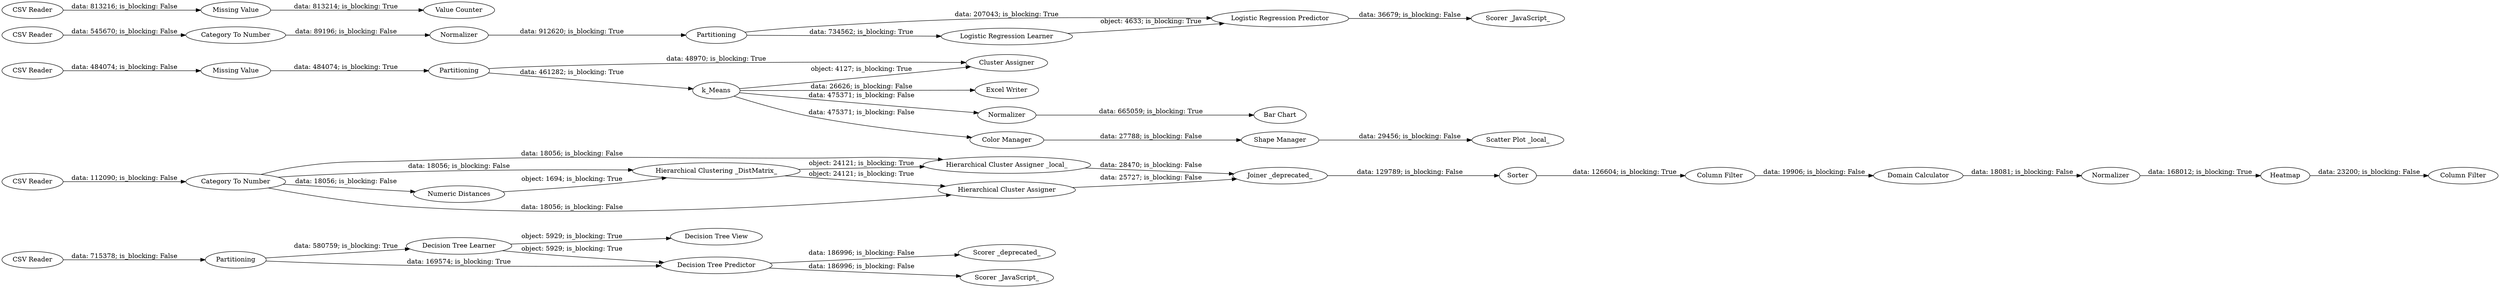 digraph {
	"6814552763334634816_31" [label="Scorer _deprecated_"]
	"6814552763334634816_19" [label="Category To Number"]
	"6814552763334634816_43" [label="Numeric Distances"]
	"6814552763334634816_9" [label=Heatmap]
	"6814552763334634816_62" [label="Excel Writer"]
	"6814552763334634816_7" [label="Cluster Assigner"]
	"6814552763334634816_49" [label="Hierarchical Cluster Assigner _local_"]
	"6814552763334634816_58" [label=Normalizer]
	"6814552763334634816_3" [label="Logistic Regression Predictor"]
	"6814552763334634816_46" [label="CSV Reader"]
	"6814552763334634816_45" [label="Hierarchical Clustering _DistMatrix_"]
	"6814552763334634816_24" [label=Sorter]
	"6814552763334634816_12" [label=Partitioning]
	"6814552763334634816_61" [label="Bar Chart"]
	"6814552763334634816_5" [label=Normalizer]
	"6814552763334634816_57" [label="CSV Reader"]
	"6814552763334634816_52" [label=Normalizer]
	"6814552763334634816_13" [label="Scorer _JavaScript_"]
	"6814552763334634816_47" [label="Hierarchical Cluster Assigner"]
	"6814552763334634816_51" [label="Column Filter"]
	"6814552763334634816_50" [label="Column Filter"]
	"6814552763334634816_40" [label="CSV Reader"]
	"6814552763334634816_60" [label="Missing Value"]
	"6814552763334634816_44" [label="Joiner _deprecated_"]
	"6814552763334634816_2" [label="Logistic Regression Learner"]
	"6814552763334634816_55" [label=k_Means]
	"6814552763334634816_28" [label=Partitioning]
	"6814552763334634816_53" [label="Shape Manager"]
	"6814552763334634816_34" [label="Scorer _JavaScript_"]
	"6814552763334634816_56" [label="Color Manager"]
	"6814552763334634816_29" [label="Decision Tree Learner"]
	"6814552763334634816_33" [label="CSV Reader"]
	"6814552763334634816_4" [label="CSV Reader"]
	"6814552763334634816_54" [label="Scatter Plot _local_"]
	"6814552763334634816_38" [label="Missing Value"]
	"6814552763334634816_35" [label="Category To Number"]
	"6814552763334634816_27" [label="Decision Tree View"]
	"6814552763334634816_42" [label="Value Counter"]
	"6814552763334634816_30" [label="Decision Tree Predictor"]
	"6814552763334634816_48" [label="Domain Calculator"]
	"6814552763334634816_6" [label=Partitioning]
	"6814552763334634816_19" -> "6814552763334634816_45" [label="data: 18056; is_blocking: False"]
	"6814552763334634816_33" -> "6814552763334634816_28" [label="data: 715378; is_blocking: False"]
	"6814552763334634816_19" -> "6814552763334634816_43" [label="data: 18056; is_blocking: False"]
	"6814552763334634816_3" -> "6814552763334634816_13" [label="data: 36679; is_blocking: False"]
	"6814552763334634816_9" -> "6814552763334634816_51" [label="data: 23200; is_blocking: False"]
	"6814552763334634816_24" -> "6814552763334634816_50" [label="data: 126604; is_blocking: True"]
	"6814552763334634816_35" -> "6814552763334634816_5" [label="data: 89196; is_blocking: False"]
	"6814552763334634816_55" -> "6814552763334634816_62" [label="data: 26626; is_blocking: False"]
	"6814552763334634816_28" -> "6814552763334634816_30" [label="data: 169574; is_blocking: True"]
	"6814552763334634816_46" -> "6814552763334634816_19" [label="data: 112090; is_blocking: False"]
	"6814552763334634816_30" -> "6814552763334634816_31" [label="data: 186996; is_blocking: False"]
	"6814552763334634816_43" -> "6814552763334634816_45" [label="object: 1694; is_blocking: True"]
	"6814552763334634816_19" -> "6814552763334634816_49" [label="data: 18056; is_blocking: False"]
	"6814552763334634816_49" -> "6814552763334634816_44" [label="data: 28470; is_blocking: False"]
	"6814552763334634816_19" -> "6814552763334634816_47" [label="data: 18056; is_blocking: False"]
	"6814552763334634816_47" -> "6814552763334634816_44" [label="data: 25727; is_blocking: False"]
	"6814552763334634816_30" -> "6814552763334634816_34" [label="data: 186996; is_blocking: False"]
	"6814552763334634816_2" -> "6814552763334634816_3" [label="object: 4633; is_blocking: True"]
	"6814552763334634816_45" -> "6814552763334634816_47" [label="object: 24121; is_blocking: True"]
	"6814552763334634816_28" -> "6814552763334634816_29" [label="data: 580759; is_blocking: True"]
	"6814552763334634816_55" -> "6814552763334634816_7" [label="object: 4127; is_blocking: True"]
	"6814552763334634816_53" -> "6814552763334634816_54" [label="data: 29456; is_blocking: False"]
	"6814552763334634816_12" -> "6814552763334634816_2" [label="data: 734562; is_blocking: True"]
	"6814552763334634816_44" -> "6814552763334634816_24" [label="data: 129789; is_blocking: False"]
	"6814552763334634816_60" -> "6814552763334634816_6" [label="data: 484074; is_blocking: True"]
	"6814552763334634816_5" -> "6814552763334634816_12" [label="data: 912620; is_blocking: True"]
	"6814552763334634816_57" -> "6814552763334634816_60" [label="data: 484074; is_blocking: False"]
	"6814552763334634816_12" -> "6814552763334634816_3" [label="data: 207043; is_blocking: True"]
	"6814552763334634816_29" -> "6814552763334634816_27" [label="object: 5929; is_blocking: True"]
	"6814552763334634816_38" -> "6814552763334634816_42" [label="data: 813214; is_blocking: True"]
	"6814552763334634816_50" -> "6814552763334634816_48" [label="data: 19906; is_blocking: False"]
	"6814552763334634816_29" -> "6814552763334634816_30" [label="object: 5929; is_blocking: True"]
	"6814552763334634816_6" -> "6814552763334634816_7" [label="data: 48970; is_blocking: True"]
	"6814552763334634816_48" -> "6814552763334634816_52" [label="data: 18081; is_blocking: False"]
	"6814552763334634816_55" -> "6814552763334634816_56" [label="data: 475371; is_blocking: False"]
	"6814552763334634816_55" -> "6814552763334634816_58" [label="data: 475371; is_blocking: False"]
	"6814552763334634816_58" -> "6814552763334634816_61" [label="data: 665059; is_blocking: True"]
	"6814552763334634816_40" -> "6814552763334634816_38" [label="data: 813216; is_blocking: False"]
	"6814552763334634816_56" -> "6814552763334634816_53" [label="data: 27788; is_blocking: False"]
	"6814552763334634816_6" -> "6814552763334634816_55" [label="data: 461282; is_blocking: True"]
	"6814552763334634816_45" -> "6814552763334634816_49" [label="object: 24121; is_blocking: True"]
	"6814552763334634816_52" -> "6814552763334634816_9" [label="data: 168012; is_blocking: True"]
	"6814552763334634816_4" -> "6814552763334634816_35" [label="data: 545670; is_blocking: False"]
	rankdir=LR
}
